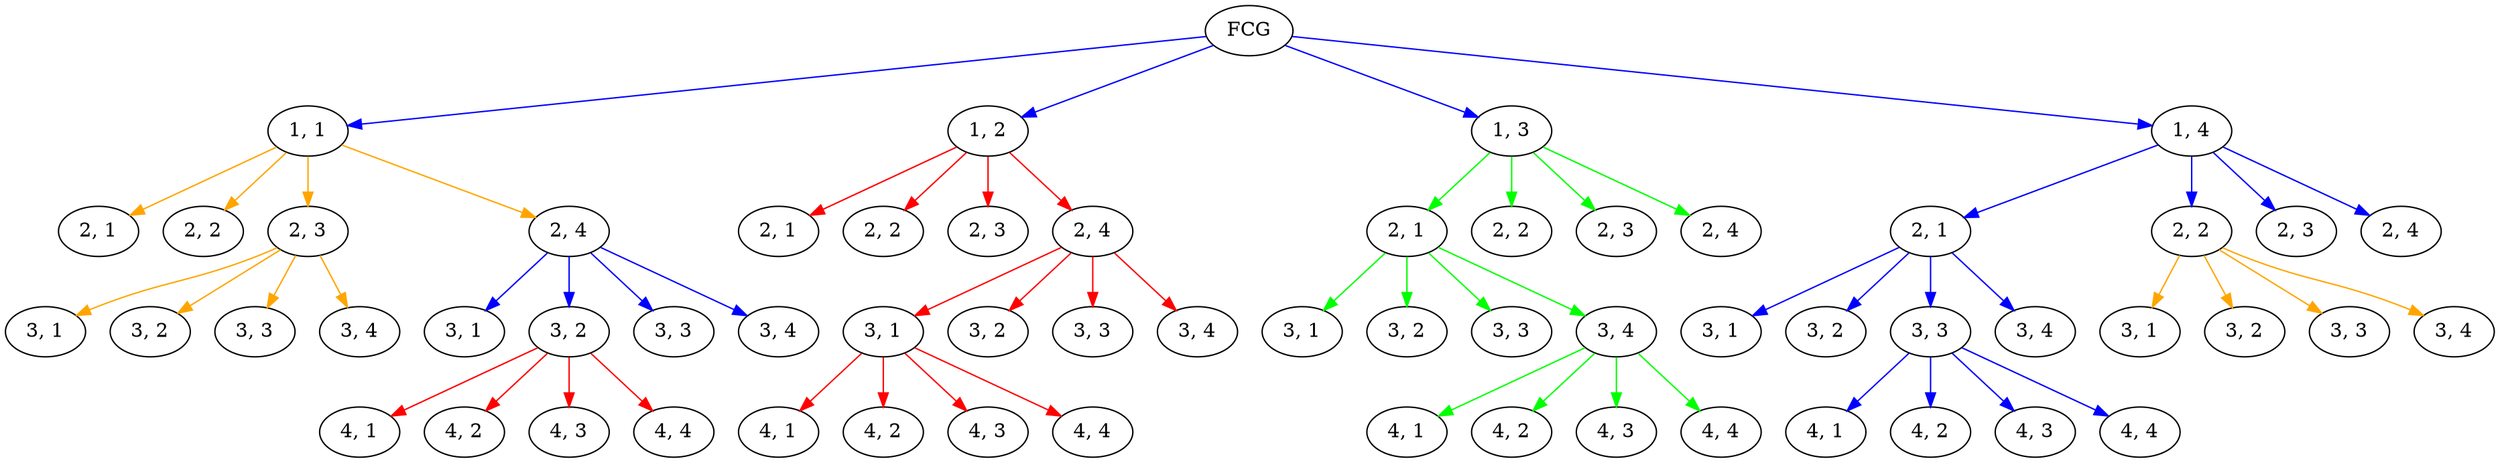 digraph nqueens4 {
0 [label = "FCG"]
	011 [label = "1, 1"]
	edge [color=blue]
	0 -> 011
	01221 [label = "2, 1"]
	edge [color=red]
	012 -> 01221
	012 [label = "1, 2"]
	edge [color=blue]
	0 -> 012
	013 [label = "1, 3"]
	edge [color=blue]
	0 -> 013
	01222 [label = "2, 2"]
	edge [color=red]
	012 -> 01222
	01321 [label = "2, 1"]
	edge [color=green]
	013 -> 01321
	01223 [label = "2, 3"]
	edge [color=red]
	012 -> 01223
	0132131 [label = "3, 1"]
	edge [color=green]
	01321 -> 0132131
	01121 [label = "2, 1"]
	edge [color=orange]
	011 -> 01121
	0132132 [label = "3, 2"]
	edge [color=green]
	01321 -> 0132132
	0132133 [label = "3, 3"]
	edge [color=green]
	01321 -> 0132133
	01122 [label = "2, 2"]
	edge [color=orange]
	011 -> 01122
	01123 [label = "2, 3"]
	edge [color=orange]
	011 -> 01123
	01421 [label = "2, 1"]
	edge [color=blue]
	014 -> 01421
	013213441 [label = "4, 1"]
	edge [color=green]
	0132134 -> 013213441
	0142131 [label = "3, 1"]
	edge [color=blue]
	01421 -> 0142131
	014 [label = "1, 4"]
	edge [color=blue]
	0 -> 014
	0142132 [label = "3, 2"]
	edge [color=blue]
	01421 -> 0142132
	013213442 [label = "4, 2"]
	edge [color=green]
	0132134 -> 013213442
	013213443 [label = "4, 3"]
	edge [color=green]
	0132134 -> 013213443
	0122431 [label = "3, 1"]
	edge [color=red]
	01224 -> 0122431
	013213444 [label = "4, 4"]
	edge [color=green]
	0132134 -> 013213444
	0142133 [label = "3, 3"]
	edge [color=blue]
	01421 -> 0142133
	0132134 [label = "3, 4"]
	edge [color=green]
	01321 -> 0132134
	01224 [label = "2, 4"]
	edge [color=red]
	012 -> 01224
	01322 [label = "2, 2"]
	edge [color=green]
	013 -> 01322
	014213341 [label = "4, 1"]
	edge [color=blue]
	0142133 -> 014213341
	01323 [label = "2, 3"]
	edge [color=green]
	013 -> 01323
	01324 [label = "2, 4"]
	edge [color=green]
	013 -> 01324
	012243141 [label = "4, 1"]
	edge [color=red]
	0122431 -> 012243141
	012243142 [label = "4, 2"]
	edge [color=red]
	0122431 -> 012243142
	014213342 [label = "4, 2"]
	edge [color=blue]
	0142133 -> 014213342
	012243143 [label = "4, 3"]
	edge [color=red]
	0122431 -> 012243143
	012243144 [label = "4, 4"]
	edge [color=red]
	0122431 -> 012243144
	0122432 [label = "3, 2"]
	edge [color=red]
	01224 -> 0122432
	014213343 [label = "4, 3"]
	edge [color=blue]
	0142133 -> 014213343
	014213344 [label = "4, 4"]
	edge [color=blue]
	0142133 -> 014213344
	0112331 [label = "3, 1"]
	edge [color=orange]
	01123 -> 0112331
	0112332 [label = "3, 2"]
	edge [color=orange]
	01123 -> 0112332
	0112333 [label = "3, 3"]
	edge [color=orange]
	01123 -> 0112333
	0112334 [label = "3, 4"]
	edge [color=orange]
	01123 -> 0112334
	0122433 [label = "3, 3"]
	edge [color=red]
	01224 -> 0122433
	0122434 [label = "3, 4"]
	edge [color=red]
	01224 -> 0122434
	01124 [label = "2, 4"]
	edge [color=orange]
	011 -> 01124
	0112431 [label = "3, 1"]
	edge [color=blue]
	01124 -> 0112431
	0112432 [label = "3, 2"]
	edge [color=blue]
	01124 -> 0112432
	0142134 [label = "3, 4"]
	edge [color=blue]
	01421 -> 0142134
	0112433 [label = "3, 3"]
	edge [color=blue]
	01124 -> 0112433
	0142231 [label = "3, 1"]
	edge [color=orange]
	01422 -> 0142231
	0112434 [label = "3, 4"]
	edge [color=blue]
	01124 -> 0112434
	01422 [label = "2, 2"]
	edge [color=blue]
	014 -> 01422
	0142232 [label = "3, 2"]
	edge [color=orange]
	01422 -> 0142232
	0142233 [label = "3, 3"]
	edge [color=orange]
	01422 -> 0142233
	01423 [label = "2, 3"]
	edge [color=blue]
	014 -> 01423
	01424 [label = "2, 4"]
	edge [color=blue]
	014 -> 01424
	0142234 [label = "3, 4"]
	edge [color=orange]
	01422 -> 0142234
	011243241 [label = "4, 1"]
	edge [color=red]
	0112432 -> 011243241
	011243242 [label = "4, 2"]
	edge [color=red]
	0112432 -> 011243242
	011243243 [label = "4, 3"]
	edge [color=red]
	0112432 -> 011243243
	011243244 [label = "4, 4"]
	edge [color=red]
	0112432 -> 011243244
}
